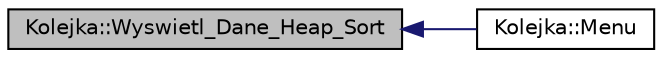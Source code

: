 digraph G
{
  edge [fontname="Helvetica",fontsize="10",labelfontname="Helvetica",labelfontsize="10"];
  node [fontname="Helvetica",fontsize="10",shape=record];
  rankdir="LR";
  Node1 [label="Kolejka::Wyswietl_Dane_Heap_Sort",height=0.2,width=0.4,color="black", fillcolor="grey75", style="filled" fontcolor="black"];
  Node1 -> Node2 [dir="back",color="midnightblue",fontsize="10",style="solid"];
  Node2 [label="Kolejka::Menu",height=0.2,width=0.4,color="black", fillcolor="white", style="filled",URL="$class_kolejka.html#adf3fa87d0693b7f11835e8a67d2efcc1",tooltip="Funkcja wyswietlajca menu klasy Kolejka."];
}
